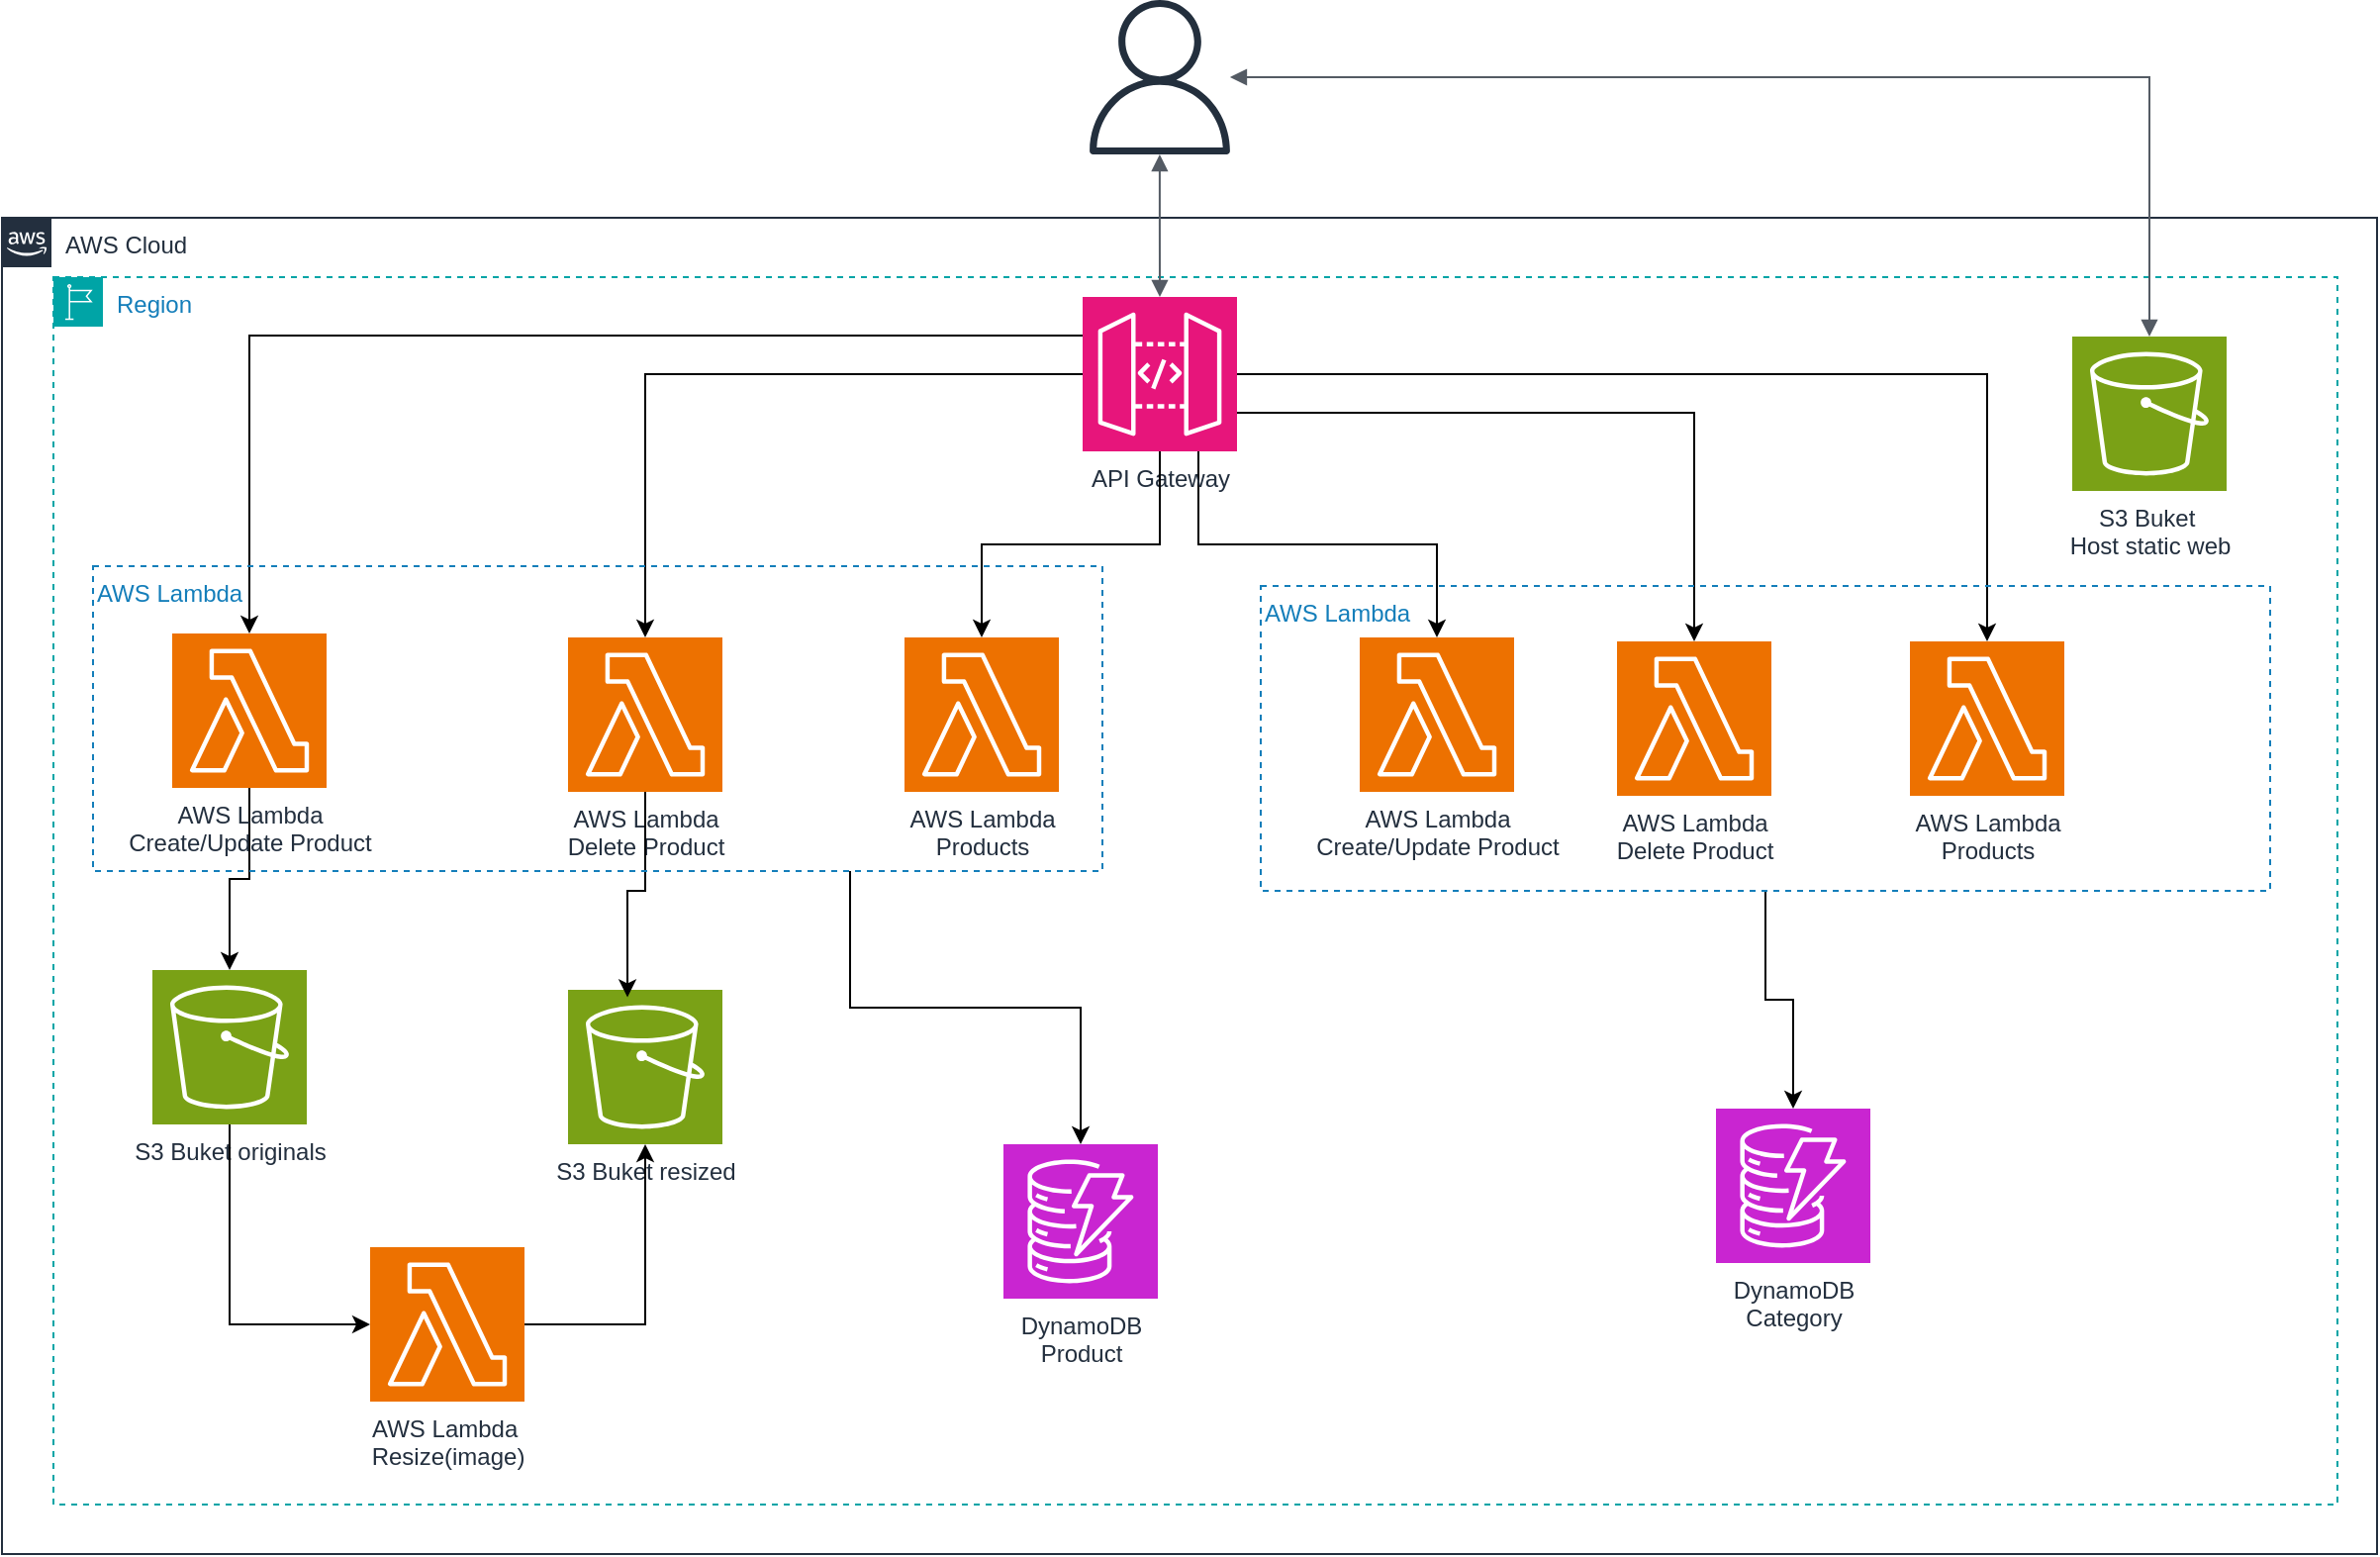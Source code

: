 <mxfile version="27.1.6">
  <diagram id="Ht1M8jgEwFfnCIfOTk4-" name="Page-1">
    <mxGraphModel dx="2837" dy="1716" grid="1" gridSize="10" guides="1" tooltips="1" connect="1" arrows="1" fold="1" page="1" pageScale="1" pageWidth="1169" pageHeight="827" math="0" shadow="0">
      <root>
        <mxCell id="0" />
        <mxCell id="1" parent="0" />
        <mxCell id="UEzPUAAOIrF-is8g5C7q-74" value="AWS Cloud" style="points=[[0,0],[0.25,0],[0.5,0],[0.75,0],[1,0],[1,0.25],[1,0.5],[1,0.75],[1,1],[0.75,1],[0.5,1],[0.25,1],[0,1],[0,0.75],[0,0.5],[0,0.25]];outlineConnect=0;gradientColor=none;html=1;whiteSpace=wrap;fontSize=12;fontStyle=0;shape=mxgraph.aws4.group;grIcon=mxgraph.aws4.group_aws_cloud_alt;strokeColor=#232F3E;fillColor=none;verticalAlign=top;align=left;spacingLeft=30;fontColor=#232F3E;dashed=0;labelBackgroundColor=#ffffff;container=1;pointerEvents=0;collapsible=0;recursiveResize=0;" parent="1" vertex="1">
          <mxGeometry x="-16" y="60" width="1200" height="675" as="geometry" />
        </mxCell>
        <mxCell id="sMOIWIAmx2zqGOon0Dsb-1" value="Region" style="points=[[0,0],[0.25,0],[0.5,0],[0.75,0],[1,0],[1,0.25],[1,0.5],[1,0.75],[1,1],[0.75,1],[0.5,1],[0.25,1],[0,1],[0,0.75],[0,0.5],[0,0.25]];outlineConnect=0;gradientColor=none;html=1;whiteSpace=wrap;fontSize=12;fontStyle=0;container=1;pointerEvents=0;collapsible=0;recursiveResize=0;shape=mxgraph.aws4.group;grIcon=mxgraph.aws4.group_region;strokeColor=#00A4A6;fillColor=none;verticalAlign=top;align=left;spacingLeft=30;fontColor=#147EBA;dashed=1;" parent="UEzPUAAOIrF-is8g5C7q-74" vertex="1">
          <mxGeometry x="26" y="30" width="1154" height="620" as="geometry" />
        </mxCell>
        <mxCell id="w7kNMi_7EBvpGbnXu8PO-5" style="edgeStyle=orthogonalEdgeStyle;rounded=0;orthogonalLoop=1;jettySize=auto;html=1;exitX=0.75;exitY=1;exitDx=0;exitDy=0;exitPerimeter=0;" edge="1" parent="sMOIWIAmx2zqGOon0Dsb-1" source="sMOIWIAmx2zqGOon0Dsb-6" target="w7kNMi_7EBvpGbnXu8PO-4">
          <mxGeometry relative="1" as="geometry" />
        </mxCell>
        <mxCell id="w7kNMi_7EBvpGbnXu8PO-6" style="edgeStyle=orthogonalEdgeStyle;rounded=0;orthogonalLoop=1;jettySize=auto;html=1;exitX=1;exitY=0.75;exitDx=0;exitDy=0;exitPerimeter=0;" edge="1" parent="sMOIWIAmx2zqGOon0Dsb-1" source="sMOIWIAmx2zqGOon0Dsb-6" target="w7kNMi_7EBvpGbnXu8PO-3">
          <mxGeometry relative="1" as="geometry" />
        </mxCell>
        <mxCell id="sMOIWIAmx2zqGOon0Dsb-6" value="API Gateway" style="sketch=0;points=[[0,0,0],[0.25,0,0],[0.5,0,0],[0.75,0,0],[1,0,0],[0,1,0],[0.25,1,0],[0.5,1,0],[0.75,1,0],[1,1,0],[0,0.25,0],[0,0.5,0],[0,0.75,0],[1,0.25,0],[1,0.5,0],[1,0.75,0]];outlineConnect=0;fontColor=#232F3E;fillColor=#E7157B;strokeColor=#ffffff;dashed=0;verticalLabelPosition=bottom;verticalAlign=top;align=center;html=1;fontSize=12;fontStyle=0;aspect=fixed;shape=mxgraph.aws4.resourceIcon;resIcon=mxgraph.aws4.api_gateway;" parent="sMOIWIAmx2zqGOon0Dsb-1" vertex="1">
          <mxGeometry x="520" y="10" width="78" height="78" as="geometry" />
        </mxCell>
        <mxCell id="sMOIWIAmx2zqGOon0Dsb-23" style="edgeStyle=orthogonalEdgeStyle;rounded=0;orthogonalLoop=1;jettySize=auto;html=1;exitX=0.5;exitY=1;exitDx=0;exitDy=0;exitPerimeter=0;" parent="sMOIWIAmx2zqGOon0Dsb-1" source="sMOIWIAmx2zqGOon0Dsb-7" target="sMOIWIAmx2zqGOon0Dsb-15" edge="1">
          <mxGeometry relative="1" as="geometry" />
        </mxCell>
        <mxCell id="sMOIWIAmx2zqGOon0Dsb-7" value="&amp;nbsp;AWS Lambda&amp;nbsp;&lt;div&gt;Create/Update Product&lt;/div&gt;" style="sketch=0;points=[[0,0,0],[0.25,0,0],[0.5,0,0],[0.75,0,0],[1,0,0],[0,1,0],[0.25,1,0],[0.5,1,0],[0.75,1,0],[1,1,0],[0,0.25,0],[0,0.5,0],[0,0.75,0],[1,0.25,0],[1,0.5,0],[1,0.75,0]];outlineConnect=0;fontColor=#232F3E;fillColor=#ED7100;strokeColor=#ffffff;dashed=0;verticalLabelPosition=bottom;verticalAlign=top;align=center;html=1;fontSize=12;fontStyle=0;aspect=fixed;shape=mxgraph.aws4.resourceIcon;resIcon=mxgraph.aws4.lambda;" parent="sMOIWIAmx2zqGOon0Dsb-1" vertex="1">
          <mxGeometry x="60" y="180" width="78" height="78" as="geometry" />
        </mxCell>
        <mxCell id="sMOIWIAmx2zqGOon0Dsb-11" value="&lt;div&gt;AWS Lambda&lt;/div&gt;Products" style="sketch=0;points=[[0,0,0],[0.25,0,0],[0.5,0,0],[0.75,0,0],[1,0,0],[0,1,0],[0.25,1,0],[0.5,1,0],[0.75,1,0],[1,1,0],[0,0.25,0],[0,0.5,0],[0,0.75,0],[1,0.25,0],[1,0.5,0],[1,0.75,0]];outlineConnect=0;fontColor=#232F3E;fillColor=#ED7100;strokeColor=#ffffff;dashed=0;verticalLabelPosition=bottom;verticalAlign=top;align=center;html=1;fontSize=12;fontStyle=0;aspect=fixed;shape=mxgraph.aws4.resourceIcon;resIcon=mxgraph.aws4.lambda;" parent="sMOIWIAmx2zqGOon0Dsb-1" vertex="1">
          <mxGeometry x="430" y="182" width="78" height="78" as="geometry" />
        </mxCell>
        <mxCell id="sMOIWIAmx2zqGOon0Dsb-12" value="&lt;div&gt;AWS Lambda&lt;/div&gt;Delete Product" style="sketch=0;points=[[0,0,0],[0.25,0,0],[0.5,0,0],[0.75,0,0],[1,0,0],[0,1,0],[0.25,1,0],[0.5,1,0],[0.75,1,0],[1,1,0],[0,0.25,0],[0,0.5,0],[0,0.75,0],[1,0.25,0],[1,0.5,0],[1,0.75,0]];outlineConnect=0;fontColor=#232F3E;fillColor=#ED7100;strokeColor=#ffffff;dashed=0;verticalLabelPosition=bottom;verticalAlign=top;align=center;html=1;fontSize=12;fontStyle=0;aspect=fixed;shape=mxgraph.aws4.resourceIcon;resIcon=mxgraph.aws4.lambda;" parent="sMOIWIAmx2zqGOon0Dsb-1" vertex="1">
          <mxGeometry x="260" y="182" width="78" height="78" as="geometry" />
        </mxCell>
        <mxCell id="sMOIWIAmx2zqGOon0Dsb-15" value="S3 Buket&amp;nbsp;originals" style="sketch=0;points=[[0,0,0],[0.25,0,0],[0.5,0,0],[0.75,0,0],[1,0,0],[0,1,0],[0.25,1,0],[0.5,1,0],[0.75,1,0],[1,1,0],[0,0.25,0],[0,0.5,0],[0,0.75,0],[1,0.25,0],[1,0.5,0],[1,0.75,0]];outlineConnect=0;fontColor=#232F3E;fillColor=#7AA116;strokeColor=#ffffff;dashed=0;verticalLabelPosition=bottom;verticalAlign=top;align=center;html=1;fontSize=12;fontStyle=0;aspect=fixed;shape=mxgraph.aws4.resourceIcon;resIcon=mxgraph.aws4.s3;" parent="sMOIWIAmx2zqGOon0Dsb-1" vertex="1">
          <mxGeometry x="50" y="350" width="78" height="78" as="geometry" />
        </mxCell>
        <mxCell id="sMOIWIAmx2zqGOon0Dsb-16" value="S3 Buket&amp;nbsp;resized" style="sketch=0;points=[[0,0,0],[0.25,0,0],[0.5,0,0],[0.75,0,0],[1,0,0],[0,1,0],[0.25,1,0],[0.5,1,0],[0.75,1,0],[1,1,0],[0,0.25,0],[0,0.5,0],[0,0.75,0],[1,0.25,0],[1,0.5,0],[1,0.75,0]];outlineConnect=0;fontColor=#232F3E;fillColor=#7AA116;strokeColor=#ffffff;dashed=0;verticalLabelPosition=bottom;verticalAlign=top;align=center;html=1;fontSize=12;fontStyle=0;aspect=fixed;shape=mxgraph.aws4.resourceIcon;resIcon=mxgraph.aws4.s3;" parent="sMOIWIAmx2zqGOon0Dsb-1" vertex="1">
          <mxGeometry x="260" y="360" width="78" height="78" as="geometry" />
        </mxCell>
        <mxCell id="sMOIWIAmx2zqGOon0Dsb-26" style="edgeStyle=orthogonalEdgeStyle;rounded=0;orthogonalLoop=1;jettySize=auto;html=1;exitX=1;exitY=0.5;exitDx=0;exitDy=0;exitPerimeter=0;" parent="sMOIWIAmx2zqGOon0Dsb-1" source="sMOIWIAmx2zqGOon0Dsb-17" target="sMOIWIAmx2zqGOon0Dsb-16" edge="1">
          <mxGeometry relative="1" as="geometry" />
        </mxCell>
        <mxCell id="sMOIWIAmx2zqGOon0Dsb-17" value="AWS Lambda&amp;nbsp;&lt;div&gt;Resize(image)&lt;/div&gt;" style="sketch=0;points=[[0,0,0],[0.25,0,0],[0.5,0,0],[0.75,0,0],[1,0,0],[0,1,0],[0.25,1,0],[0.5,1,0],[0.75,1,0],[1,1,0],[0,0.25,0],[0,0.5,0],[0,0.75,0],[1,0.25,0],[1,0.5,0],[1,0.75,0]];outlineConnect=0;fontColor=#232F3E;fillColor=#ED7100;strokeColor=#ffffff;dashed=0;verticalLabelPosition=bottom;verticalAlign=top;align=center;html=1;fontSize=12;fontStyle=0;aspect=fixed;shape=mxgraph.aws4.resourceIcon;resIcon=mxgraph.aws4.lambda;" parent="sMOIWIAmx2zqGOon0Dsb-1" vertex="1">
          <mxGeometry x="160" y="490" width="78" height="78" as="geometry" />
        </mxCell>
        <mxCell id="sMOIWIAmx2zqGOon0Dsb-20" style="edgeStyle=orthogonalEdgeStyle;rounded=0;orthogonalLoop=1;jettySize=auto;html=1;exitX=0;exitY=0.5;exitDx=0;exitDy=0;exitPerimeter=0;entryX=0.5;entryY=0;entryDx=0;entryDy=0;entryPerimeter=0;" parent="sMOIWIAmx2zqGOon0Dsb-1" source="sMOIWIAmx2zqGOon0Dsb-6" target="sMOIWIAmx2zqGOon0Dsb-12" edge="1">
          <mxGeometry relative="1" as="geometry" />
        </mxCell>
        <mxCell id="sMOIWIAmx2zqGOon0Dsb-21" style="edgeStyle=orthogonalEdgeStyle;rounded=0;orthogonalLoop=1;jettySize=auto;html=1;exitX=0;exitY=0.25;exitDx=0;exitDy=0;exitPerimeter=0;entryX=0.5;entryY=0;entryDx=0;entryDy=0;entryPerimeter=0;" parent="sMOIWIAmx2zqGOon0Dsb-1" source="sMOIWIAmx2zqGOon0Dsb-6" target="sMOIWIAmx2zqGOon0Dsb-7" edge="1">
          <mxGeometry relative="1" as="geometry" />
        </mxCell>
        <mxCell id="sMOIWIAmx2zqGOon0Dsb-24" style="edgeStyle=orthogonalEdgeStyle;rounded=0;orthogonalLoop=1;jettySize=auto;html=1;exitX=0.5;exitY=1;exitDx=0;exitDy=0;exitPerimeter=0;entryX=0.385;entryY=0.048;entryDx=0;entryDy=0;entryPerimeter=0;" parent="sMOIWIAmx2zqGOon0Dsb-1" source="sMOIWIAmx2zqGOon0Dsb-12" target="sMOIWIAmx2zqGOon0Dsb-16" edge="1">
          <mxGeometry relative="1" as="geometry" />
        </mxCell>
        <mxCell id="sMOIWIAmx2zqGOon0Dsb-25" style="edgeStyle=orthogonalEdgeStyle;rounded=0;orthogonalLoop=1;jettySize=auto;html=1;exitX=0.5;exitY=1;exitDx=0;exitDy=0;exitPerimeter=0;" parent="sMOIWIAmx2zqGOon0Dsb-1" source="sMOIWIAmx2zqGOon0Dsb-16" target="sMOIWIAmx2zqGOon0Dsb-16" edge="1">
          <mxGeometry relative="1" as="geometry" />
        </mxCell>
        <mxCell id="sMOIWIAmx2zqGOon0Dsb-27" style="edgeStyle=orthogonalEdgeStyle;rounded=0;orthogonalLoop=1;jettySize=auto;html=1;exitX=0.5;exitY=1;exitDx=0;exitDy=0;exitPerimeter=0;entryX=0;entryY=0.5;entryDx=0;entryDy=0;entryPerimeter=0;" parent="sMOIWIAmx2zqGOon0Dsb-1" source="sMOIWIAmx2zqGOon0Dsb-15" target="sMOIWIAmx2zqGOon0Dsb-17" edge="1">
          <mxGeometry relative="1" as="geometry" />
        </mxCell>
        <mxCell id="sMOIWIAmx2zqGOon0Dsb-28" style="edgeStyle=orthogonalEdgeStyle;rounded=0;orthogonalLoop=1;jettySize=auto;html=1;exitX=0.5;exitY=1;exitDx=0;exitDy=0;exitPerimeter=0;entryX=0.5;entryY=0;entryDx=0;entryDy=0;entryPerimeter=0;" parent="sMOIWIAmx2zqGOon0Dsb-1" source="sMOIWIAmx2zqGOon0Dsb-6" target="sMOIWIAmx2zqGOon0Dsb-11" edge="1">
          <mxGeometry relative="1" as="geometry" />
        </mxCell>
        <mxCell id="sMOIWIAmx2zqGOon0Dsb-31" value="DynamoDB&lt;div&gt;Product&lt;/div&gt;" style="sketch=0;points=[[0,0,0],[0.25,0,0],[0.5,0,0],[0.75,0,0],[1,0,0],[0,1,0],[0.25,1,0],[0.5,1,0],[0.75,1,0],[1,1,0],[0,0.25,0],[0,0.5,0],[0,0.75,0],[1,0.25,0],[1,0.5,0],[1,0.75,0]];outlineConnect=0;fontColor=#232F3E;fillColor=#C925D1;strokeColor=#ffffff;dashed=0;verticalLabelPosition=bottom;verticalAlign=top;align=center;html=1;fontSize=12;fontStyle=0;aspect=fixed;shape=mxgraph.aws4.resourceIcon;resIcon=mxgraph.aws4.dynamodb;" parent="sMOIWIAmx2zqGOon0Dsb-1" vertex="1">
          <mxGeometry x="480" y="438" width="78" height="78" as="geometry" />
        </mxCell>
        <mxCell id="sMOIWIAmx2zqGOon0Dsb-32" value="S3 Buket&amp;nbsp;&lt;div&gt;Host static web&lt;/div&gt;" style="sketch=0;points=[[0,0,0],[0.25,0,0],[0.5,0,0],[0.75,0,0],[1,0,0],[0,1,0],[0.25,1,0],[0.5,1,0],[0.75,1,0],[1,1,0],[0,0.25,0],[0,0.5,0],[0,0.75,0],[1,0.25,0],[1,0.5,0],[1,0.75,0]];outlineConnect=0;fontColor=#232F3E;fillColor=#7AA116;strokeColor=#ffffff;dashed=0;verticalLabelPosition=bottom;verticalAlign=top;align=center;html=1;fontSize=12;fontStyle=0;aspect=fixed;shape=mxgraph.aws4.resourceIcon;resIcon=mxgraph.aws4.s3;" parent="sMOIWIAmx2zqGOon0Dsb-1" vertex="1">
          <mxGeometry x="1020" y="30" width="78" height="78" as="geometry" />
        </mxCell>
        <mxCell id="w7kNMi_7EBvpGbnXu8PO-1" value="DynamoDB&lt;div&gt;Category&lt;/div&gt;" style="sketch=0;points=[[0,0,0],[0.25,0,0],[0.5,0,0],[0.75,0,0],[1,0,0],[0,1,0],[0.25,1,0],[0.5,1,0],[0.75,1,0],[1,1,0],[0,0.25,0],[0,0.5,0],[0,0.75,0],[1,0.25,0],[1,0.5,0],[1,0.75,0]];outlineConnect=0;fontColor=#232F3E;fillColor=#C925D1;strokeColor=#ffffff;dashed=0;verticalLabelPosition=bottom;verticalAlign=top;align=center;html=1;fontSize=12;fontStyle=0;aspect=fixed;shape=mxgraph.aws4.resourceIcon;resIcon=mxgraph.aws4.dynamodb;" vertex="1" parent="sMOIWIAmx2zqGOon0Dsb-1">
          <mxGeometry x="840" y="420" width="78" height="78" as="geometry" />
        </mxCell>
        <mxCell id="w7kNMi_7EBvpGbnXu8PO-2" value="&lt;div&gt;AWS Lambda&lt;/div&gt;Products" style="sketch=0;points=[[0,0,0],[0.25,0,0],[0.5,0,0],[0.75,0,0],[1,0,0],[0,1,0],[0.25,1,0],[0.5,1,0],[0.75,1,0],[1,1,0],[0,0.25,0],[0,0.5,0],[0,0.75,0],[1,0.25,0],[1,0.5,0],[1,0.75,0]];outlineConnect=0;fontColor=#232F3E;fillColor=#ED7100;strokeColor=#ffffff;dashed=0;verticalLabelPosition=bottom;verticalAlign=top;align=center;html=1;fontSize=12;fontStyle=0;aspect=fixed;shape=mxgraph.aws4.resourceIcon;resIcon=mxgraph.aws4.lambda;" vertex="1" parent="sMOIWIAmx2zqGOon0Dsb-1">
          <mxGeometry x="938" y="184" width="78" height="78" as="geometry" />
        </mxCell>
        <mxCell id="w7kNMi_7EBvpGbnXu8PO-3" value="&lt;div&gt;AWS Lambda&lt;/div&gt;Delete Product" style="sketch=0;points=[[0,0,0],[0.25,0,0],[0.5,0,0],[0.75,0,0],[1,0,0],[0,1,0],[0.25,1,0],[0.5,1,0],[0.75,1,0],[1,1,0],[0,0.25,0],[0,0.5,0],[0,0.75,0],[1,0.25,0],[1,0.5,0],[1,0.75,0]];outlineConnect=0;fontColor=#232F3E;fillColor=#ED7100;strokeColor=#ffffff;dashed=0;verticalLabelPosition=bottom;verticalAlign=top;align=center;html=1;fontSize=12;fontStyle=0;aspect=fixed;shape=mxgraph.aws4.resourceIcon;resIcon=mxgraph.aws4.lambda;" vertex="1" parent="sMOIWIAmx2zqGOon0Dsb-1">
          <mxGeometry x="790" y="184" width="78" height="78" as="geometry" />
        </mxCell>
        <mxCell id="w7kNMi_7EBvpGbnXu8PO-4" value="&amp;nbsp;AWS Lambda&amp;nbsp;&lt;div&gt;Create/Update Product&lt;/div&gt;" style="sketch=0;points=[[0,0,0],[0.25,0,0],[0.5,0,0],[0.75,0,0],[1,0,0],[0,1,0],[0.25,1,0],[0.5,1,0],[0.75,1,0],[1,1,0],[0,0.25,0],[0,0.5,0],[0,0.75,0],[1,0.25,0],[1,0.5,0],[1,0.75,0]];outlineConnect=0;fontColor=#232F3E;fillColor=#ED7100;strokeColor=#ffffff;dashed=0;verticalLabelPosition=bottom;verticalAlign=top;align=center;html=1;fontSize=12;fontStyle=0;aspect=fixed;shape=mxgraph.aws4.resourceIcon;resIcon=mxgraph.aws4.lambda;" vertex="1" parent="sMOIWIAmx2zqGOon0Dsb-1">
          <mxGeometry x="660" y="182" width="78" height="78" as="geometry" />
        </mxCell>
        <mxCell id="w7kNMi_7EBvpGbnXu8PO-7" style="edgeStyle=orthogonalEdgeStyle;rounded=0;orthogonalLoop=1;jettySize=auto;html=1;exitX=1;exitY=0.5;exitDx=0;exitDy=0;exitPerimeter=0;entryX=0.5;entryY=0;entryDx=0;entryDy=0;entryPerimeter=0;" edge="1" parent="sMOIWIAmx2zqGOon0Dsb-1" source="sMOIWIAmx2zqGOon0Dsb-6" target="w7kNMi_7EBvpGbnXu8PO-2">
          <mxGeometry relative="1" as="geometry" />
        </mxCell>
        <mxCell id="w7kNMi_7EBvpGbnXu8PO-11" style="edgeStyle=orthogonalEdgeStyle;rounded=0;orthogonalLoop=1;jettySize=auto;html=1;exitX=0.75;exitY=1;exitDx=0;exitDy=0;" edge="1" parent="sMOIWIAmx2zqGOon0Dsb-1" source="sMOIWIAmx2zqGOon0Dsb-22" target="sMOIWIAmx2zqGOon0Dsb-31">
          <mxGeometry relative="1" as="geometry" />
        </mxCell>
        <mxCell id="sMOIWIAmx2zqGOon0Dsb-22" value="AWS Lambda" style="fillColor=none;strokeColor=#147EBA;dashed=1;verticalAlign=top;fontStyle=0;fontColor=#147EBA;whiteSpace=wrap;html=1;align=left;" parent="sMOIWIAmx2zqGOon0Dsb-1" vertex="1">
          <mxGeometry x="20" y="146" width="510" height="154" as="geometry" />
        </mxCell>
        <mxCell id="w7kNMi_7EBvpGbnXu8PO-10" style="edgeStyle=orthogonalEdgeStyle;rounded=0;orthogonalLoop=1;jettySize=auto;html=1;exitX=0.5;exitY=1;exitDx=0;exitDy=0;" edge="1" parent="sMOIWIAmx2zqGOon0Dsb-1" source="w7kNMi_7EBvpGbnXu8PO-9" target="w7kNMi_7EBvpGbnXu8PO-1">
          <mxGeometry relative="1" as="geometry" />
        </mxCell>
        <mxCell id="w7kNMi_7EBvpGbnXu8PO-9" value="AWS Lambda" style="fillColor=none;strokeColor=#147EBA;dashed=1;verticalAlign=top;fontStyle=0;fontColor=#147EBA;whiteSpace=wrap;html=1;align=left;" vertex="1" parent="sMOIWIAmx2zqGOon0Dsb-1">
          <mxGeometry x="610" y="156" width="510" height="154" as="geometry" />
        </mxCell>
        <mxCell id="sMOIWIAmx2zqGOon0Dsb-4" value="" style="sketch=0;outlineConnect=0;fontColor=#232F3E;gradientColor=none;fillColor=#232F3D;strokeColor=none;dashed=0;verticalLabelPosition=bottom;verticalAlign=top;align=center;html=1;fontSize=12;fontStyle=0;aspect=fixed;pointerEvents=1;shape=mxgraph.aws4.user;" parent="1" vertex="1">
          <mxGeometry x="530" y="-50" width="78" height="78" as="geometry" />
        </mxCell>
        <mxCell id="sMOIWIAmx2zqGOon0Dsb-9" value="" style="edgeStyle=orthogonalEdgeStyle;html=1;endArrow=block;elbow=vertical;startArrow=block;startFill=1;endFill=1;strokeColor=#545B64;rounded=0;" parent="1" edge="1" target="sMOIWIAmx2zqGOon0Dsb-32" source="sMOIWIAmx2zqGOon0Dsb-4">
          <mxGeometry width="100" relative="1" as="geometry">
            <mxPoint x="-200" y="40" as="sourcePoint" />
            <mxPoint x="-100" y="40" as="targetPoint" />
          </mxGeometry>
        </mxCell>
        <mxCell id="sMOIWIAmx2zqGOon0Dsb-29" value="" style="edgeStyle=orthogonalEdgeStyle;html=1;endArrow=block;elbow=vertical;startArrow=block;startFill=1;endFill=1;strokeColor=#545B64;rounded=0;entryX=0.5;entryY=0;entryDx=0;entryDy=0;entryPerimeter=0;" parent="1" source="sMOIWIAmx2zqGOon0Dsb-4" target="sMOIWIAmx2zqGOon0Dsb-6" edge="1">
          <mxGeometry width="100" relative="1" as="geometry">
            <mxPoint x="280" y="-20" as="sourcePoint" />
            <mxPoint x="380" y="-20" as="targetPoint" />
          </mxGeometry>
        </mxCell>
      </root>
    </mxGraphModel>
  </diagram>
</mxfile>
